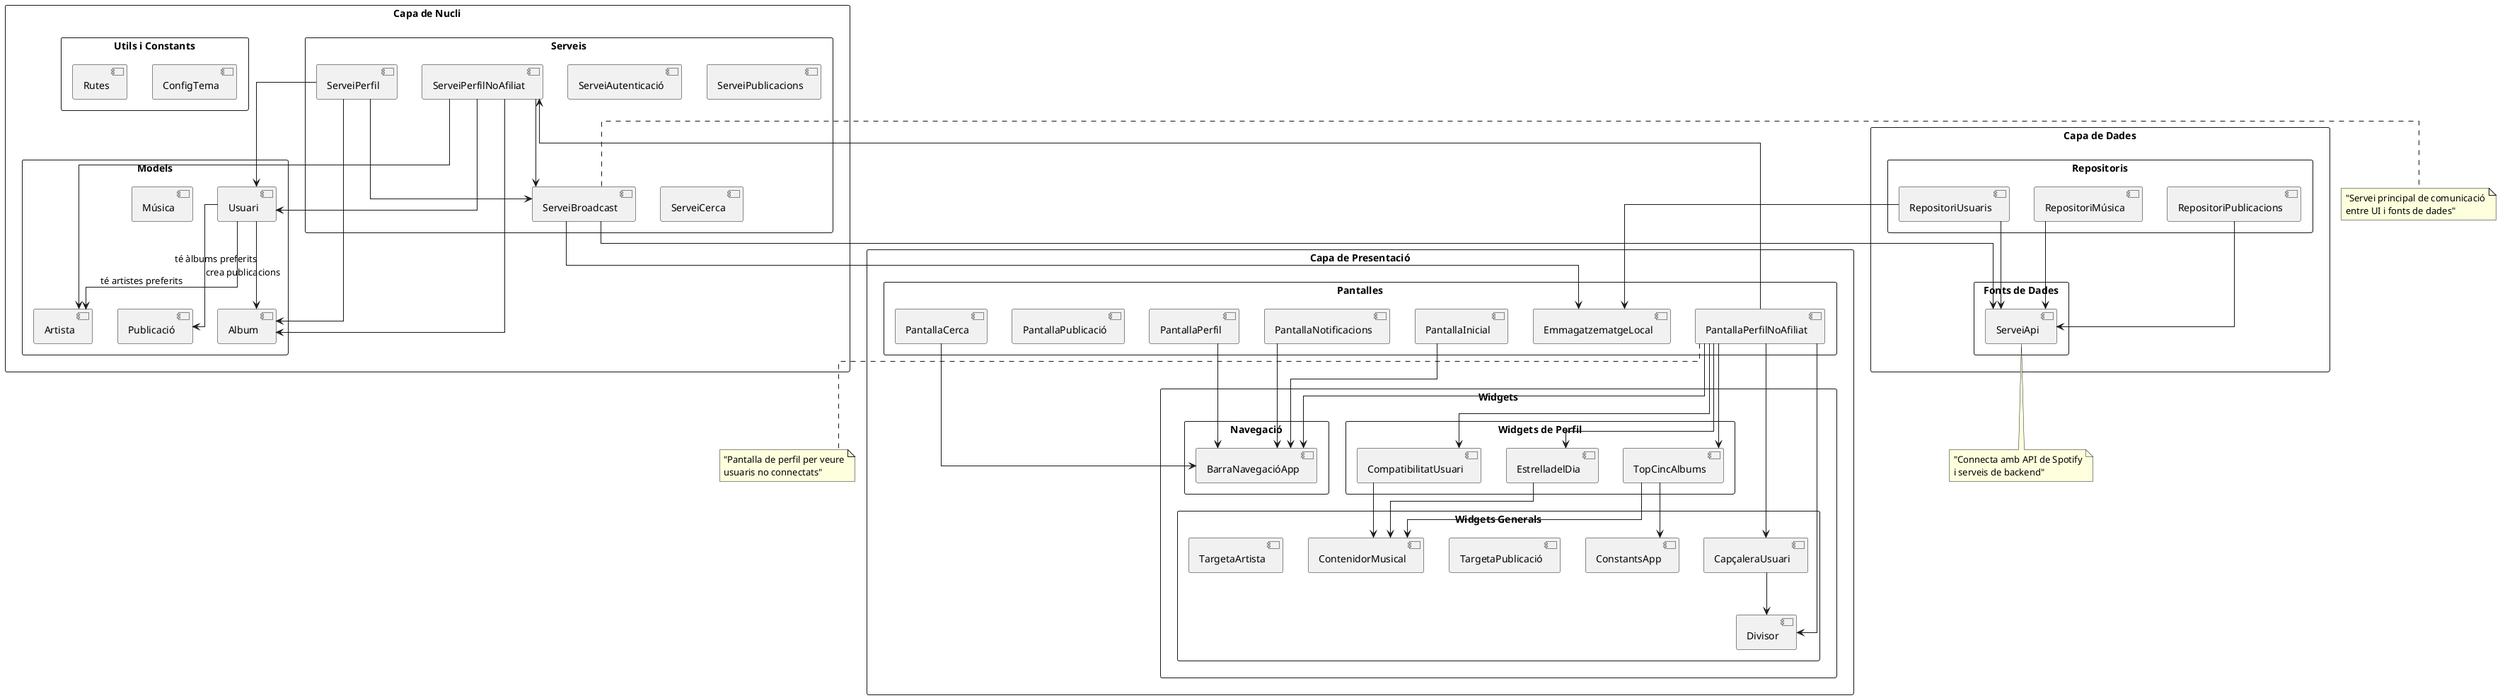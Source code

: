 @startuml Myqx-app Architecture

' Style definitions
skinparam packageStyle rectangle
skinparam backgroundColor white
skinparam componentStyle uml2
skinparam linetype ortho

' Define layers to organize components
package "Capa de Presentació" {
    package "Pantalles" {
        component [PantallaInicial] as HS
        component [PantallaPerfil] as PS
        component [PantallaPerfilNoAfiliat] as UPS
        component [PantallaLogin] as LS
        component [PantallaCerca] as SS
        component [PantallaPublicació] as POS
        component [PantallaNotificacions] as NS
    }

    package "Widgets" {
        package "Widgets de Perfil" {
            component [TopCincAlbums] as TFA
            component [EstrelladelDia] as SOTD
            component [CompatibilitatUsuari] as UC
        }
        
        package "Widgets Generals" {
            component [CapçaleraUsuari] as UH
            component [Divisor] as DIV
            component [ContenidorMusical] as MC
            component [TargetaPublicació] as PC
            component [TargetaAlbum] as AC
            component [TargetaArtista] as ARC
        }
        
        package "Navegació" {
            component [BarraNavegacióApp] as ANB
        }
    }
}

package "Capa de Nucli" {
    package "Serveis" {
        component [ServeiPerfilNoAfiliat] as UPSvc
        component [ServeiPerfil] as PSvc
        component [ServeiAutenticació] as ASvc
        component [ServeiBroadcast] as BSvc
        component [ServeiPublicacions] as PST
        component [ServeiCerca] as SSvc
    }

    package "Models" {
        component [Usuari] as UM
        component [Album] as AM
        component [Artista] as ARM
        component [Publicació] as PM
        component [Música] as MM
    }

    package "Utils i Constants" {
        component [ConstantsApp] as AC
        component [ConfigTema] as TC
        component [Rutes] as R
    }
}

package "Capa de Dades" {
    package "Repositoris" {
        component [RepositoriUsuaris] as UR
        component [RepositoriMúsica] as MR
        component [RepositoriPublicacions] as PR
    }
    
    package "Fonts de Dades" {
        component [ServeiApi] as API
        component [EmmagatzematgeLocal] as LS
    }
}

' Define relationships between components
HS --> ANB
PS --> ANB
UPS --> ANB
SS --> ANB
NS --> ANB

UPS --> UPSvc
UPS --> UH
UPS --> TFA
UPS --> SOTD
UPS --> UC
UPS --> DIV

TFA --> MC
TFA --> AC
SOTD --> MC
UC --> MC

UH --> DIV

UPSvc --> UM
UPSvc --> AM
UPSvc --> ARM
UPSvc --> BSvc

PSvc --> UM
PSvc --> AM
PSvc --> BSvc

BSvc --> API
BSvc --> LS

UR --> API
UR --> LS
MR --> API
PR --> API

' User model relationships
UM --> AM : té àlbums preferits
UM --> ARM : té artistes preferits
UM --> PM : crea publicacions

' Styling specifics
note right of BSvc: "Servei principal de comunicació\nentre UI i fonts de dades"
note bottom of UPS: "Pantalla de perfil per veure\nusuaris no connectats"
note bottom of API: "Connecta amb API de Spotify\ni serveis de backend"

@enduml
